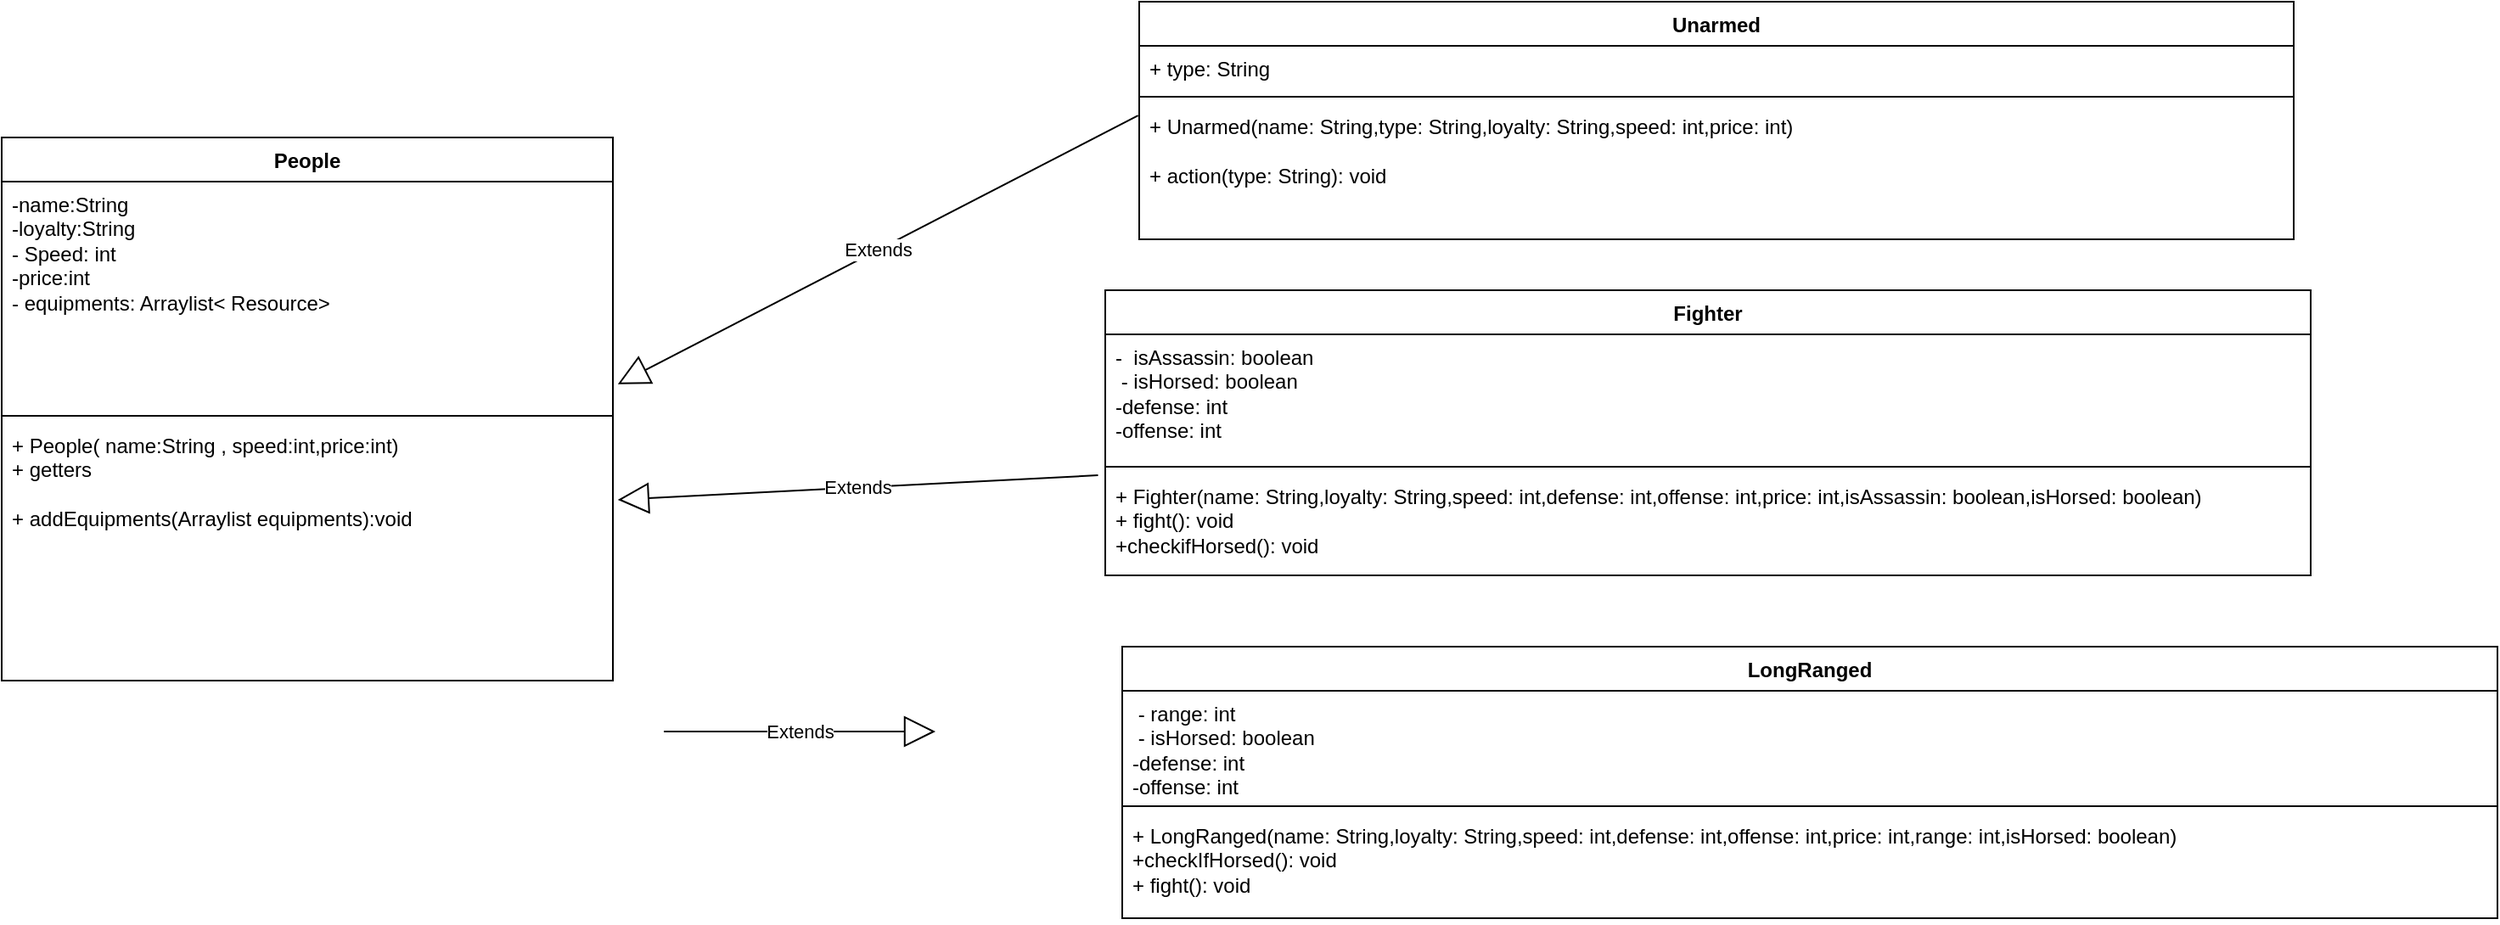 <mxfile version="21.1.5" type="device">
  <diagram name="Page-1" id="eyCFR0LN3RpBlffGIyyh">
    <mxGraphModel dx="2100" dy="1174" grid="1" gridSize="10" guides="1" tooltips="1" connect="1" arrows="1" fold="1" page="1" pageScale="1" pageWidth="850" pageHeight="1100" math="0" shadow="0">
      <root>
        <mxCell id="0" />
        <mxCell id="1" parent="0" />
        <mxCell id="trcdo64KEQHRsMz_tVrW-1" value="People" style="swimlane;fontStyle=1;align=center;verticalAlign=top;childLayout=stackLayout;horizontal=1;startSize=26;horizontalStack=0;resizeParent=1;resizeParentMax=0;resizeLast=0;collapsible=1;marginBottom=0;whiteSpace=wrap;html=1;" parent="1" vertex="1">
          <mxGeometry x="100" y="520" width="360" height="320" as="geometry" />
        </mxCell>
        <mxCell id="trcdo64KEQHRsMz_tVrW-2" value="-name:String&lt;br&gt;-loyalty:String&lt;br&gt;- Speed: int&lt;br&gt;-price:int&lt;br&gt;- equipments: Arraylist&amp;lt; Resource&amp;gt;" style="text;strokeColor=none;fillColor=none;align=left;verticalAlign=top;spacingLeft=4;spacingRight=4;overflow=hidden;rotatable=0;points=[[0,0.5],[1,0.5]];portConstraint=eastwest;whiteSpace=wrap;html=1;" parent="trcdo64KEQHRsMz_tVrW-1" vertex="1">
          <mxGeometry y="26" width="360" height="134" as="geometry" />
        </mxCell>
        <mxCell id="trcdo64KEQHRsMz_tVrW-3" value="" style="line;strokeWidth=1;fillColor=none;align=left;verticalAlign=middle;spacingTop=-1;spacingLeft=3;spacingRight=3;rotatable=0;labelPosition=right;points=[];portConstraint=eastwest;strokeColor=inherit;" parent="trcdo64KEQHRsMz_tVrW-1" vertex="1">
          <mxGeometry y="160" width="360" height="8" as="geometry" />
        </mxCell>
        <mxCell id="trcdo64KEQHRsMz_tVrW-4" value="+ People( name:String , speed:int,price:int)&lt;br&gt;+ getters&lt;br&gt;&lt;br&gt;+ addEquipments(Arraylist equipments):void" style="text;strokeColor=none;fillColor=none;align=left;verticalAlign=top;spacingLeft=4;spacingRight=4;overflow=hidden;rotatable=0;points=[[0,0.5],[1,0.5]];portConstraint=eastwest;whiteSpace=wrap;html=1;" parent="trcdo64KEQHRsMz_tVrW-1" vertex="1">
          <mxGeometry y="168" width="360" height="152" as="geometry" />
        </mxCell>
        <mxCell id="9DE7B5fRwaOdTCavRMPI-5" value="LongRanged" style="swimlane;fontStyle=1;align=center;verticalAlign=top;childLayout=stackLayout;horizontal=1;startSize=26;horizontalStack=0;resizeParent=1;resizeParentMax=0;resizeLast=0;collapsible=1;marginBottom=0;whiteSpace=wrap;html=1;" vertex="1" parent="1">
          <mxGeometry x="760" y="820" width="810" height="160" as="geometry" />
        </mxCell>
        <mxCell id="9DE7B5fRwaOdTCavRMPI-6" value="&amp;nbsp;- range: int&lt;br&gt;&amp;nbsp;- isHorsed: boolean&lt;br&gt;-defense: int&lt;br style=&quot;border-color: var(--border-color);&quot;&gt;-offense: int" style="text;strokeColor=none;fillColor=none;align=left;verticalAlign=top;spacingLeft=4;spacingRight=4;overflow=hidden;rotatable=0;points=[[0,0.5],[1,0.5]];portConstraint=eastwest;whiteSpace=wrap;html=1;" vertex="1" parent="9DE7B5fRwaOdTCavRMPI-5">
          <mxGeometry y="26" width="810" height="64" as="geometry" />
        </mxCell>
        <mxCell id="9DE7B5fRwaOdTCavRMPI-7" value="" style="line;strokeWidth=1;fillColor=none;align=left;verticalAlign=middle;spacingTop=-1;spacingLeft=3;spacingRight=3;rotatable=0;labelPosition=right;points=[];portConstraint=eastwest;strokeColor=inherit;" vertex="1" parent="9DE7B5fRwaOdTCavRMPI-5">
          <mxGeometry y="90" width="810" height="8" as="geometry" />
        </mxCell>
        <mxCell id="9DE7B5fRwaOdTCavRMPI-8" value="+ LongRanged(name: String,loyalty: String,speed: int,defense: int,offense: int,price: int,range: int,isHorsed: boolean)&lt;br style=&quot;border-color: var(--border-color);&quot;&gt;+checkIfHorsed(): void&lt;br&gt;+ fight(): void" style="text;strokeColor=none;fillColor=none;align=left;verticalAlign=top;spacingLeft=4;spacingRight=4;overflow=hidden;rotatable=0;points=[[0,0.5],[1,0.5]];portConstraint=eastwest;whiteSpace=wrap;html=1;" vertex="1" parent="9DE7B5fRwaOdTCavRMPI-5">
          <mxGeometry y="98" width="810" height="62" as="geometry" />
        </mxCell>
        <mxCell id="9DE7B5fRwaOdTCavRMPI-9" value="Fighter" style="swimlane;fontStyle=1;align=center;verticalAlign=top;childLayout=stackLayout;horizontal=1;startSize=26;horizontalStack=0;resizeParent=1;resizeParentMax=0;resizeLast=0;collapsible=1;marginBottom=0;whiteSpace=wrap;html=1;" vertex="1" parent="1">
          <mxGeometry x="750" y="610" width="710" height="168" as="geometry" />
        </mxCell>
        <mxCell id="9DE7B5fRwaOdTCavRMPI-10" value="-&amp;nbsp; isAssassin: boolean&lt;br&gt;&amp;nbsp;- isHorsed: boolean&lt;br&gt;-defense: int&lt;br style=&quot;border-color: var(--border-color);&quot;&gt;-offense: int" style="text;strokeColor=none;fillColor=none;align=left;verticalAlign=top;spacingLeft=4;spacingRight=4;overflow=hidden;rotatable=0;points=[[0,0.5],[1,0.5]];portConstraint=eastwest;whiteSpace=wrap;html=1;" vertex="1" parent="9DE7B5fRwaOdTCavRMPI-9">
          <mxGeometry y="26" width="710" height="74" as="geometry" />
        </mxCell>
        <mxCell id="9DE7B5fRwaOdTCavRMPI-11" value="" style="line;strokeWidth=1;fillColor=none;align=left;verticalAlign=middle;spacingTop=-1;spacingLeft=3;spacingRight=3;rotatable=0;labelPosition=right;points=[];portConstraint=eastwest;strokeColor=inherit;" vertex="1" parent="9DE7B5fRwaOdTCavRMPI-9">
          <mxGeometry y="100" width="710" height="8" as="geometry" />
        </mxCell>
        <mxCell id="9DE7B5fRwaOdTCavRMPI-12" value="+ Fighter(name: String,loyalty: String,speed: int,defense: int,offense: int,price: int,isAssassin: boolean,isHorsed: boolean)&lt;br&gt;+ fight(): void&lt;br&gt;+checkifHorsed(): void" style="text;strokeColor=none;fillColor=none;align=left;verticalAlign=top;spacingLeft=4;spacingRight=4;overflow=hidden;rotatable=0;points=[[0,0.5],[1,0.5]];portConstraint=eastwest;whiteSpace=wrap;html=1;" vertex="1" parent="9DE7B5fRwaOdTCavRMPI-9">
          <mxGeometry y="108" width="710" height="60" as="geometry" />
        </mxCell>
        <mxCell id="9DE7B5fRwaOdTCavRMPI-13" value="Unarmed" style="swimlane;fontStyle=1;align=center;verticalAlign=top;childLayout=stackLayout;horizontal=1;startSize=26;horizontalStack=0;resizeParent=1;resizeParentMax=0;resizeLast=0;collapsible=1;marginBottom=0;whiteSpace=wrap;html=1;" vertex="1" parent="1">
          <mxGeometry x="770" y="440" width="680" height="140" as="geometry" />
        </mxCell>
        <mxCell id="9DE7B5fRwaOdTCavRMPI-14" value="+ type: String" style="text;strokeColor=none;fillColor=none;align=left;verticalAlign=top;spacingLeft=4;spacingRight=4;overflow=hidden;rotatable=0;points=[[0,0.5],[1,0.5]];portConstraint=eastwest;whiteSpace=wrap;html=1;" vertex="1" parent="9DE7B5fRwaOdTCavRMPI-13">
          <mxGeometry y="26" width="680" height="26" as="geometry" />
        </mxCell>
        <mxCell id="9DE7B5fRwaOdTCavRMPI-15" value="" style="line;strokeWidth=1;fillColor=none;align=left;verticalAlign=middle;spacingTop=-1;spacingLeft=3;spacingRight=3;rotatable=0;labelPosition=right;points=[];portConstraint=eastwest;strokeColor=inherit;" vertex="1" parent="9DE7B5fRwaOdTCavRMPI-13">
          <mxGeometry y="52" width="680" height="8" as="geometry" />
        </mxCell>
        <mxCell id="9DE7B5fRwaOdTCavRMPI-16" value="+ Unarmed(name: String,type: String,loyalty: String,speed: int,price: int)&lt;br style=&quot;border-color: var(--border-color);&quot;&gt;&amp;nbsp;&lt;br&gt;+ action(type: String): void" style="text;strokeColor=none;fillColor=none;align=left;verticalAlign=top;spacingLeft=4;spacingRight=4;overflow=hidden;rotatable=0;points=[[0,0.5],[1,0.5]];portConstraint=eastwest;whiteSpace=wrap;html=1;" vertex="1" parent="9DE7B5fRwaOdTCavRMPI-13">
          <mxGeometry y="60" width="680" height="80" as="geometry" />
        </mxCell>
        <mxCell id="9DE7B5fRwaOdTCavRMPI-17" value="Extends" style="endArrow=block;endSize=16;endFill=0;html=1;rounded=0;exitX=-0.001;exitY=0.088;exitDx=0;exitDy=0;exitPerimeter=0;entryX=1.008;entryY=0.891;entryDx=0;entryDy=0;entryPerimeter=0;" edge="1" parent="1" source="9DE7B5fRwaOdTCavRMPI-16" target="trcdo64KEQHRsMz_tVrW-2">
          <mxGeometry width="160" relative="1" as="geometry">
            <mxPoint x="510" y="540" as="sourcePoint" />
            <mxPoint x="670" y="540" as="targetPoint" />
          </mxGeometry>
        </mxCell>
        <mxCell id="9DE7B5fRwaOdTCavRMPI-18" value="Extends" style="endArrow=block;endSize=16;endFill=0;html=1;rounded=0;exitX=-0.006;exitY=0.017;exitDx=0;exitDy=0;exitPerimeter=0;entryX=1.008;entryY=0.299;entryDx=0;entryDy=0;entryPerimeter=0;" edge="1" parent="1" source="9DE7B5fRwaOdTCavRMPI-12" target="trcdo64KEQHRsMz_tVrW-4">
          <mxGeometry width="160" relative="1" as="geometry">
            <mxPoint x="540" y="720" as="sourcePoint" />
            <mxPoint x="700" y="720" as="targetPoint" />
          </mxGeometry>
        </mxCell>
        <mxCell id="9DE7B5fRwaOdTCavRMPI-19" value="Extends" style="endArrow=block;endSize=16;endFill=0;html=1;rounded=0;" edge="1" parent="1">
          <mxGeometry width="160" relative="1" as="geometry">
            <mxPoint x="490" y="870" as="sourcePoint" />
            <mxPoint x="650" y="870" as="targetPoint" />
          </mxGeometry>
        </mxCell>
      </root>
    </mxGraphModel>
  </diagram>
</mxfile>
